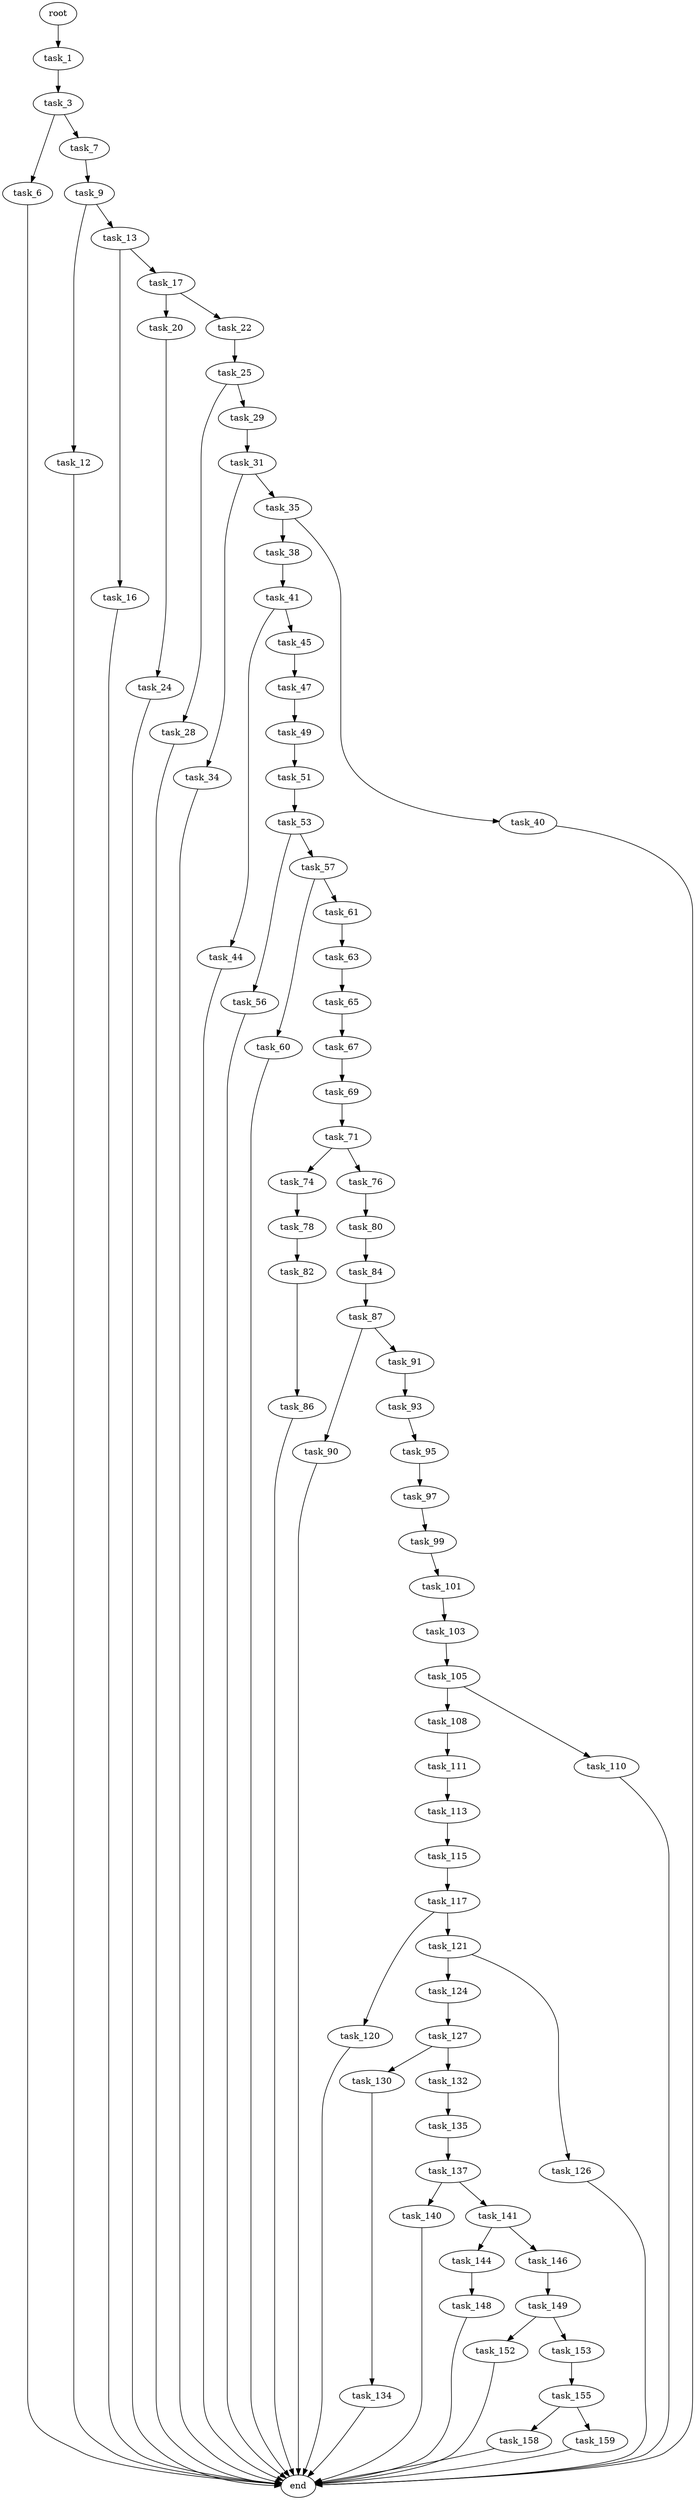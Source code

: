 digraph G {
  root [size="0.000000"];
  task_1 [size="670062338244.000000"];
  task_3 [size="98088386995.000000"];
  task_6 [size="40163359222.000000"];
  task_7 [size="25125933299.000000"];
  end [size="0.000000"];
  task_9 [size="490646826.000000"];
  task_12 [size="16267958224.000000"];
  task_13 [size="438014344284.000000"];
  task_16 [size="231928233984.000000"];
  task_17 [size="8589934592.000000"];
  task_20 [size="17298905482.000000"];
  task_22 [size="22164780139.000000"];
  task_24 [size="28875321365.000000"];
  task_25 [size="92249318474.000000"];
  task_28 [size="4310565915.000000"];
  task_29 [size="100346786843.000000"];
  task_31 [size="8589934592.000000"];
  task_34 [size="250633567246.000000"];
  task_35 [size="633447243591.000000"];
  task_38 [size="15592316901.000000"];
  task_40 [size="2052405291.000000"];
  task_41 [size="9992791994.000000"];
  task_44 [size="782757789696.000000"];
  task_45 [size="134217728000.000000"];
  task_47 [size="28991029248.000000"];
  task_49 [size="109788564408.000000"];
  task_51 [size="368293445632.000000"];
  task_53 [size="8589934592.000000"];
  task_56 [size="782757789696.000000"];
  task_57 [size="171311403182.000000"];
  task_60 [size="8589934592.000000"];
  task_61 [size="28991029248.000000"];
  task_63 [size="3493674476.000000"];
  task_65 [size="41924696675.000000"];
  task_67 [size="219025884880.000000"];
  task_69 [size="800429340.000000"];
  task_71 [size="37997591678.000000"];
  task_74 [size="736076912558.000000"];
  task_76 [size="185150630235.000000"];
  task_78 [size="12757381603.000000"];
  task_80 [size="192744121675.000000"];
  task_82 [size="233146769923.000000"];
  task_84 [size="549755813888.000000"];
  task_86 [size="19304062125.000000"];
  task_87 [size="6276913970.000000"];
  task_90 [size="8589934592.000000"];
  task_91 [size="68719476736.000000"];
  task_93 [size="3616885426.000000"];
  task_95 [size="90187670430.000000"];
  task_97 [size="28991029248.000000"];
  task_99 [size="134217728000.000000"];
  task_101 [size="8589934592.000000"];
  task_103 [size="41629551488.000000"];
  task_105 [size="771069356616.000000"];
  task_108 [size="2781396479.000000"];
  task_110 [size="134217728000.000000"];
  task_111 [size="16318834232.000000"];
  task_113 [size="241795890342.000000"];
  task_115 [size="10758948282.000000"];
  task_117 [size="2094735696.000000"];
  task_120 [size="37784415906.000000"];
  task_121 [size="4679369098.000000"];
  task_124 [size="74380721529.000000"];
  task_126 [size="621302624.000000"];
  task_127 [size="8155876380.000000"];
  task_130 [size="287926444668.000000"];
  task_132 [size="134217728000.000000"];
  task_134 [size="1993586085.000000"];
  task_135 [size="136645069328.000000"];
  task_137 [size="37773974128.000000"];
  task_140 [size="222644746573.000000"];
  task_141 [size="352950801182.000000"];
  task_144 [size="549755813888.000000"];
  task_146 [size="673322409470.000000"];
  task_148 [size="64881762482.000000"];
  task_149 [size="231928233984.000000"];
  task_152 [size="782757789696.000000"];
  task_153 [size="44280011569.000000"];
  task_155 [size="4690896667.000000"];
  task_158 [size="947219610951.000000"];
  task_159 [size="134217728000.000000"];

  root -> task_1 [size="1.000000"];
  task_1 -> task_3 [size="679477248.000000"];
  task_3 -> task_6 [size="75497472.000000"];
  task_3 -> task_7 [size="75497472.000000"];
  task_6 -> end [size="1.000000"];
  task_7 -> task_9 [size="411041792.000000"];
  task_9 -> task_12 [size="33554432.000000"];
  task_9 -> task_13 [size="33554432.000000"];
  task_12 -> end [size="1.000000"];
  task_13 -> task_16 [size="301989888.000000"];
  task_13 -> task_17 [size="301989888.000000"];
  task_16 -> end [size="1.000000"];
  task_17 -> task_20 [size="33554432.000000"];
  task_17 -> task_22 [size="33554432.000000"];
  task_20 -> task_24 [size="679477248.000000"];
  task_22 -> task_25 [size="411041792.000000"];
  task_24 -> end [size="1.000000"];
  task_25 -> task_28 [size="75497472.000000"];
  task_25 -> task_29 [size="75497472.000000"];
  task_28 -> end [size="1.000000"];
  task_29 -> task_31 [size="411041792.000000"];
  task_31 -> task_34 [size="33554432.000000"];
  task_31 -> task_35 [size="33554432.000000"];
  task_34 -> end [size="1.000000"];
  task_35 -> task_38 [size="411041792.000000"];
  task_35 -> task_40 [size="411041792.000000"];
  task_38 -> task_41 [size="301989888.000000"];
  task_40 -> end [size="1.000000"];
  task_41 -> task_44 [size="838860800.000000"];
  task_41 -> task_45 [size="838860800.000000"];
  task_44 -> end [size="1.000000"];
  task_45 -> task_47 [size="209715200.000000"];
  task_47 -> task_49 [size="75497472.000000"];
  task_49 -> task_51 [size="301989888.000000"];
  task_51 -> task_53 [size="411041792.000000"];
  task_53 -> task_56 [size="33554432.000000"];
  task_53 -> task_57 [size="33554432.000000"];
  task_56 -> end [size="1.000000"];
  task_57 -> task_60 [size="679477248.000000"];
  task_57 -> task_61 [size="679477248.000000"];
  task_60 -> end [size="1.000000"];
  task_61 -> task_63 [size="75497472.000000"];
  task_63 -> task_65 [size="134217728.000000"];
  task_65 -> task_67 [size="679477248.000000"];
  task_67 -> task_69 [size="301989888.000000"];
  task_69 -> task_71 [size="33554432.000000"];
  task_71 -> task_74 [size="75497472.000000"];
  task_71 -> task_76 [size="75497472.000000"];
  task_74 -> task_78 [size="679477248.000000"];
  task_76 -> task_80 [size="209715200.000000"];
  task_78 -> task_82 [size="209715200.000000"];
  task_80 -> task_84 [size="411041792.000000"];
  task_82 -> task_86 [size="838860800.000000"];
  task_84 -> task_87 [size="536870912.000000"];
  task_86 -> end [size="1.000000"];
  task_87 -> task_90 [size="411041792.000000"];
  task_87 -> task_91 [size="411041792.000000"];
  task_90 -> end [size="1.000000"];
  task_91 -> task_93 [size="134217728.000000"];
  task_93 -> task_95 [size="301989888.000000"];
  task_95 -> task_97 [size="75497472.000000"];
  task_97 -> task_99 [size="75497472.000000"];
  task_99 -> task_101 [size="209715200.000000"];
  task_101 -> task_103 [size="33554432.000000"];
  task_103 -> task_105 [size="33554432.000000"];
  task_105 -> task_108 [size="536870912.000000"];
  task_105 -> task_110 [size="536870912.000000"];
  task_108 -> task_111 [size="209715200.000000"];
  task_110 -> end [size="1.000000"];
  task_111 -> task_113 [size="301989888.000000"];
  task_113 -> task_115 [size="301989888.000000"];
  task_115 -> task_117 [size="33554432.000000"];
  task_117 -> task_120 [size="134217728.000000"];
  task_117 -> task_121 [size="134217728.000000"];
  task_120 -> end [size="1.000000"];
  task_121 -> task_124 [size="134217728.000000"];
  task_121 -> task_126 [size="134217728.000000"];
  task_124 -> task_127 [size="75497472.000000"];
  task_126 -> end [size="1.000000"];
  task_127 -> task_130 [size="209715200.000000"];
  task_127 -> task_132 [size="209715200.000000"];
  task_130 -> task_134 [size="301989888.000000"];
  task_132 -> task_135 [size="209715200.000000"];
  task_134 -> end [size="1.000000"];
  task_135 -> task_137 [size="301989888.000000"];
  task_137 -> task_140 [size="33554432.000000"];
  task_137 -> task_141 [size="33554432.000000"];
  task_140 -> end [size="1.000000"];
  task_141 -> task_144 [size="679477248.000000"];
  task_141 -> task_146 [size="679477248.000000"];
  task_144 -> task_148 [size="536870912.000000"];
  task_146 -> task_149 [size="679477248.000000"];
  task_148 -> end [size="1.000000"];
  task_149 -> task_152 [size="301989888.000000"];
  task_149 -> task_153 [size="301989888.000000"];
  task_152 -> end [size="1.000000"];
  task_153 -> task_155 [size="838860800.000000"];
  task_155 -> task_158 [size="75497472.000000"];
  task_155 -> task_159 [size="75497472.000000"];
  task_158 -> end [size="1.000000"];
  task_159 -> end [size="1.000000"];
}

